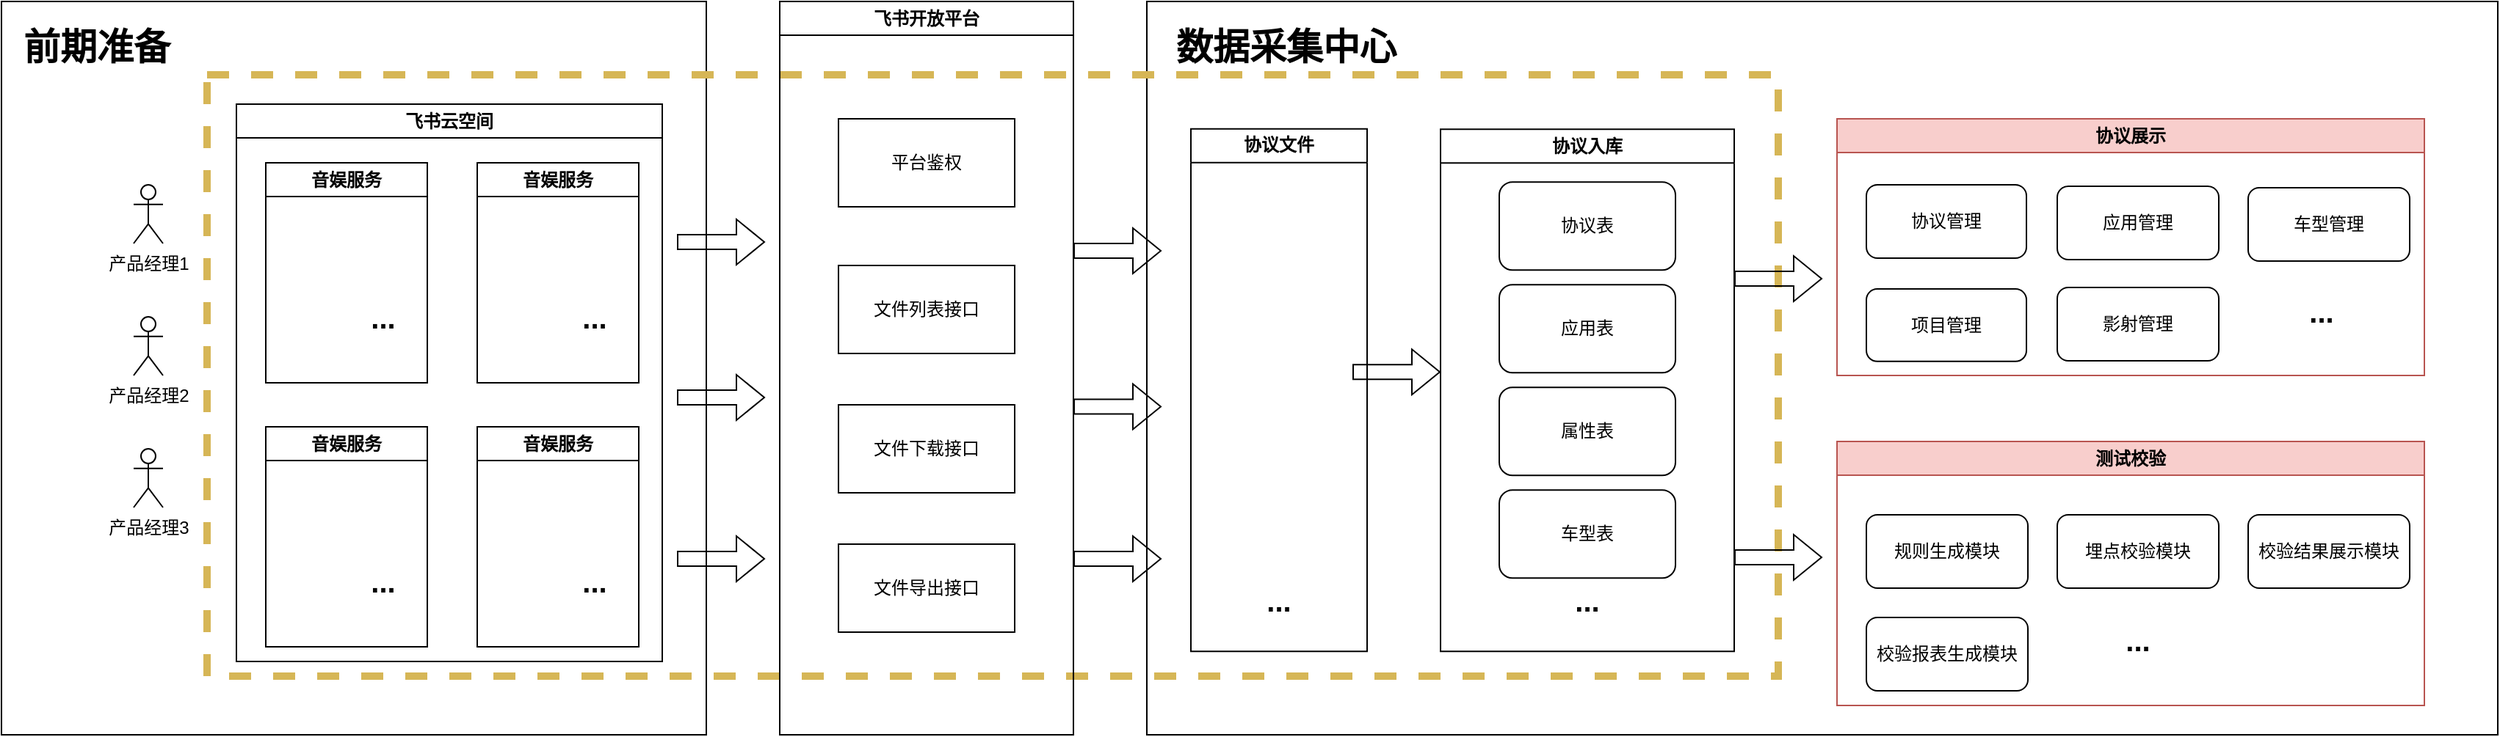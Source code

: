<mxfile version="24.4.13" type="github">
  <diagram name="第 1 页" id="gtPtsfxxQcJD_D6CQpxN">
    <mxGraphModel dx="2213" dy="751" grid="1" gridSize="10" guides="1" tooltips="1" connect="1" arrows="1" fold="1" page="1" pageScale="1" pageWidth="827" pageHeight="1169" math="0" shadow="0">
      <root>
        <mxCell id="0" />
        <mxCell id="1" parent="0" />
        <mxCell id="Q3LvcjX7S6S3V1YWFmd--49" value="" style="rounded=0;whiteSpace=wrap;html=1;" vertex="1" parent="1">
          <mxGeometry x="760" y="60" width="920" height="500" as="geometry" />
        </mxCell>
        <mxCell id="Q3LvcjX7S6S3V1YWFmd--1" value="" style="rounded=0;whiteSpace=wrap;html=1;" vertex="1" parent="1">
          <mxGeometry x="-20" y="60" width="480" height="500" as="geometry" />
        </mxCell>
        <mxCell id="Q3LvcjX7S6S3V1YWFmd--38" value="" style="rounded=0;whiteSpace=wrap;html=1;dashed=1;fillColor=none;strokeColor=#D6B656;strokeWidth=5;" vertex="1" parent="1">
          <mxGeometry x="120" y="110" width="1070" height="410" as="geometry" />
        </mxCell>
        <mxCell id="Q3LvcjX7S6S3V1YWFmd--2" value="前期准备" style="text;html=1;align=center;verticalAlign=middle;whiteSpace=wrap;rounded=0;fontSize=25;fontStyle=1" vertex="1" parent="1">
          <mxGeometry x="-10" y="70" width="110" height="40" as="geometry" />
        </mxCell>
        <mxCell id="Q3LvcjX7S6S3V1YWFmd--3" value="产品经理1" style="shape=umlActor;verticalLabelPosition=bottom;verticalAlign=top;html=1;outlineConnect=0;" vertex="1" parent="1">
          <mxGeometry x="70" y="185" width="20" height="40" as="geometry" />
        </mxCell>
        <mxCell id="Q3LvcjX7S6S3V1YWFmd--4" value="产品经理2" style="shape=umlActor;verticalLabelPosition=bottom;verticalAlign=top;html=1;outlineConnect=0;" vertex="1" parent="1">
          <mxGeometry x="70" y="275" width="20" height="40" as="geometry" />
        </mxCell>
        <mxCell id="Q3LvcjX7S6S3V1YWFmd--5" value="产品经理3" style="shape=umlActor;verticalLabelPosition=bottom;verticalAlign=top;html=1;outlineConnect=0;" vertex="1" parent="1">
          <mxGeometry x="70" y="365" width="20" height="40" as="geometry" />
        </mxCell>
        <mxCell id="Q3LvcjX7S6S3V1YWFmd--8" value="飞书云空间" style="swimlane;whiteSpace=wrap;html=1;" vertex="1" parent="1">
          <mxGeometry x="140" y="130" width="290" height="380" as="geometry" />
        </mxCell>
        <mxCell id="Q3LvcjX7S6S3V1YWFmd--15" value="&lt;div data-docx-has-block-data=&quot;false&quot; data-page-id=&quot;KmWydGmUHowHJjxCStrc0KbEnId&quot;&gt;&lt;div class=&quot;old-record-id-EwjZdsNd7ogasyxm0fHcLIIcn7b&quot;&gt;音娱服务&lt;/div&gt;&lt;/div&gt;&lt;span class=&quot;lark-record-clipboard&quot; data-lark-record-format=&quot;docx/text&quot; data-lark-record-data=&quot;{&amp;quot;rootId&amp;quot;:&amp;quot;KmWydGmUHowHJjxCStrc0KbEnId&amp;quot;,&amp;quot;text&amp;quot;:{&amp;quot;initialAttributedTexts&amp;quot;:{&amp;quot;text&amp;quot;:{&amp;quot;0&amp;quot;:&amp;quot;音娱服务&amp;quot;},&amp;quot;attribs&amp;quot;:{&amp;quot;0&amp;quot;:&amp;quot;*0+4&amp;quot;}},&amp;quot;apool&amp;quot;:{&amp;quot;numToAttrib&amp;quot;:{&amp;quot;0&amp;quot;:[&amp;quot;author&amp;quot;,&amp;quot;7267377181251649539&amp;quot;]},&amp;quot;nextNum&amp;quot;:1}},&amp;quot;type&amp;quot;:&amp;quot;text&amp;quot;,&amp;quot;referenceRecordMap&amp;quot;:{},&amp;quot;extra&amp;quot;:{&amp;quot;channel&amp;quot;:&amp;quot;saas&amp;quot;,&amp;quot;mention_page_title&amp;quot;:{},&amp;quot;external_mention_url&amp;quot;:{}},&amp;quot;isKeepQuoteContainer&amp;quot;:false,&amp;quot;isFromCode&amp;quot;:false,&amp;quot;selection&amp;quot;:[{&amp;quot;id&amp;quot;:535,&amp;quot;type&amp;quot;:&amp;quot;text&amp;quot;,&amp;quot;selection&amp;quot;:{&amp;quot;start&amp;quot;:0,&amp;quot;end&amp;quot;:4},&amp;quot;recordId&amp;quot;:&amp;quot;EwjZdsNd7ogasyxm0fHcLIIcn7b&amp;quot;}],&amp;quot;payloadMap&amp;quot;:{},&amp;quot;isCut&amp;quot;:false}&quot;&gt;&lt;/span&gt;" style="swimlane;whiteSpace=wrap;html=1;" vertex="1" parent="Q3LvcjX7S6S3V1YWFmd--8">
          <mxGeometry x="20" y="40" width="110" height="150" as="geometry" />
        </mxCell>
        <mxCell id="Q3LvcjX7S6S3V1YWFmd--17" value="" style="shape=image;html=1;verticalAlign=top;verticalLabelPosition=bottom;labelBackgroundColor=#ffffff;imageAspect=0;aspect=fixed;image=https://cdn3.iconfinder.com/data/icons/document-icons-2/30/647702-excel-128.png" vertex="1" parent="Q3LvcjX7S6S3V1YWFmd--15">
          <mxGeometry x="60" y="40" width="40" height="40" as="geometry" />
        </mxCell>
        <mxCell id="Q3LvcjX7S6S3V1YWFmd--19" value="..." style="text;html=1;align=center;verticalAlign=middle;whiteSpace=wrap;rounded=0;fontStyle=1;fontSize=20;" vertex="1" parent="Q3LvcjX7S6S3V1YWFmd--15">
          <mxGeometry x="50" y="90" width="60" height="30" as="geometry" />
        </mxCell>
        <mxCell id="Q3LvcjX7S6S3V1YWFmd--16" value="" style="shape=image;html=1;verticalAlign=top;verticalLabelPosition=bottom;labelBackgroundColor=#ffffff;imageAspect=0;aspect=fixed;image=https://cdn3.iconfinder.com/data/icons/document-icons-2/30/647702-excel-128.png" vertex="1" parent="1">
          <mxGeometry x="170" y="210" width="40" height="40" as="geometry" />
        </mxCell>
        <mxCell id="Q3LvcjX7S6S3V1YWFmd--18" value="" style="shape=image;html=1;verticalAlign=top;verticalLabelPosition=bottom;labelBackgroundColor=#ffffff;imageAspect=0;aspect=fixed;image=https://cdn3.iconfinder.com/data/icons/document-icons-2/30/647702-excel-128.png" vertex="1" parent="1">
          <mxGeometry x="170" y="260" width="40" height="40" as="geometry" />
        </mxCell>
        <mxCell id="Q3LvcjX7S6S3V1YWFmd--23" value="&lt;div data-docx-has-block-data=&quot;false&quot; data-page-id=&quot;KmWydGmUHowHJjxCStrc0KbEnId&quot;&gt;&lt;div class=&quot;old-record-id-EwjZdsNd7ogasyxm0fHcLIIcn7b&quot;&gt;音娱服务&lt;/div&gt;&lt;/div&gt;&lt;span class=&quot;lark-record-clipboard&quot; data-lark-record-format=&quot;docx/text&quot; data-lark-record-data=&quot;{&amp;quot;rootId&amp;quot;:&amp;quot;KmWydGmUHowHJjxCStrc0KbEnId&amp;quot;,&amp;quot;text&amp;quot;:{&amp;quot;initialAttributedTexts&amp;quot;:{&amp;quot;text&amp;quot;:{&amp;quot;0&amp;quot;:&amp;quot;音娱服务&amp;quot;},&amp;quot;attribs&amp;quot;:{&amp;quot;0&amp;quot;:&amp;quot;*0+4&amp;quot;}},&amp;quot;apool&amp;quot;:{&amp;quot;numToAttrib&amp;quot;:{&amp;quot;0&amp;quot;:[&amp;quot;author&amp;quot;,&amp;quot;7267377181251649539&amp;quot;]},&amp;quot;nextNum&amp;quot;:1}},&amp;quot;type&amp;quot;:&amp;quot;text&amp;quot;,&amp;quot;referenceRecordMap&amp;quot;:{},&amp;quot;extra&amp;quot;:{&amp;quot;channel&amp;quot;:&amp;quot;saas&amp;quot;,&amp;quot;mention_page_title&amp;quot;:{},&amp;quot;external_mention_url&amp;quot;:{}},&amp;quot;isKeepQuoteContainer&amp;quot;:false,&amp;quot;isFromCode&amp;quot;:false,&amp;quot;selection&amp;quot;:[{&amp;quot;id&amp;quot;:535,&amp;quot;type&amp;quot;:&amp;quot;text&amp;quot;,&amp;quot;selection&amp;quot;:{&amp;quot;start&amp;quot;:0,&amp;quot;end&amp;quot;:4},&amp;quot;recordId&amp;quot;:&amp;quot;EwjZdsNd7ogasyxm0fHcLIIcn7b&amp;quot;}],&amp;quot;payloadMap&amp;quot;:{},&amp;quot;isCut&amp;quot;:false}&quot;&gt;&lt;/span&gt;" style="swimlane;whiteSpace=wrap;html=1;" vertex="1" parent="1">
          <mxGeometry x="304" y="170" width="110" height="150" as="geometry" />
        </mxCell>
        <mxCell id="Q3LvcjX7S6S3V1YWFmd--24" value="" style="shape=image;html=1;verticalAlign=top;verticalLabelPosition=bottom;labelBackgroundColor=#ffffff;imageAspect=0;aspect=fixed;image=https://cdn3.iconfinder.com/data/icons/document-icons-2/30/647702-excel-128.png" vertex="1" parent="Q3LvcjX7S6S3V1YWFmd--23">
          <mxGeometry x="60" y="40" width="40" height="40" as="geometry" />
        </mxCell>
        <mxCell id="Q3LvcjX7S6S3V1YWFmd--25" value="..." style="text;html=1;align=center;verticalAlign=middle;whiteSpace=wrap;rounded=0;fontStyle=1;fontSize=20;" vertex="1" parent="Q3LvcjX7S6S3V1YWFmd--23">
          <mxGeometry x="50" y="90" width="60" height="30" as="geometry" />
        </mxCell>
        <mxCell id="Q3LvcjX7S6S3V1YWFmd--26" value="" style="shape=image;html=1;verticalAlign=top;verticalLabelPosition=bottom;labelBackgroundColor=#ffffff;imageAspect=0;aspect=fixed;image=https://cdn3.iconfinder.com/data/icons/document-icons-2/30/647702-excel-128.png" vertex="1" parent="1">
          <mxGeometry x="320" y="210" width="40" height="40" as="geometry" />
        </mxCell>
        <mxCell id="Q3LvcjX7S6S3V1YWFmd--27" value="" style="shape=image;html=1;verticalAlign=top;verticalLabelPosition=bottom;labelBackgroundColor=#ffffff;imageAspect=0;aspect=fixed;image=https://cdn3.iconfinder.com/data/icons/document-icons-2/30/647702-excel-128.png" vertex="1" parent="1">
          <mxGeometry x="320" y="260" width="40" height="40" as="geometry" />
        </mxCell>
        <mxCell id="Q3LvcjX7S6S3V1YWFmd--28" value="&lt;div data-docx-has-block-data=&quot;false&quot; data-page-id=&quot;KmWydGmUHowHJjxCStrc0KbEnId&quot;&gt;&lt;div class=&quot;old-record-id-EwjZdsNd7ogasyxm0fHcLIIcn7b&quot;&gt;音娱服务&lt;/div&gt;&lt;/div&gt;&lt;span class=&quot;lark-record-clipboard&quot; data-lark-record-format=&quot;docx/text&quot; data-lark-record-data=&quot;{&amp;quot;rootId&amp;quot;:&amp;quot;KmWydGmUHowHJjxCStrc0KbEnId&amp;quot;,&amp;quot;text&amp;quot;:{&amp;quot;initialAttributedTexts&amp;quot;:{&amp;quot;text&amp;quot;:{&amp;quot;0&amp;quot;:&amp;quot;音娱服务&amp;quot;},&amp;quot;attribs&amp;quot;:{&amp;quot;0&amp;quot;:&amp;quot;*0+4&amp;quot;}},&amp;quot;apool&amp;quot;:{&amp;quot;numToAttrib&amp;quot;:{&amp;quot;0&amp;quot;:[&amp;quot;author&amp;quot;,&amp;quot;7267377181251649539&amp;quot;]},&amp;quot;nextNum&amp;quot;:1}},&amp;quot;type&amp;quot;:&amp;quot;text&amp;quot;,&amp;quot;referenceRecordMap&amp;quot;:{},&amp;quot;extra&amp;quot;:{&amp;quot;channel&amp;quot;:&amp;quot;saas&amp;quot;,&amp;quot;mention_page_title&amp;quot;:{},&amp;quot;external_mention_url&amp;quot;:{}},&amp;quot;isKeepQuoteContainer&amp;quot;:false,&amp;quot;isFromCode&amp;quot;:false,&amp;quot;selection&amp;quot;:[{&amp;quot;id&amp;quot;:535,&amp;quot;type&amp;quot;:&amp;quot;text&amp;quot;,&amp;quot;selection&amp;quot;:{&amp;quot;start&amp;quot;:0,&amp;quot;end&amp;quot;:4},&amp;quot;recordId&amp;quot;:&amp;quot;EwjZdsNd7ogasyxm0fHcLIIcn7b&amp;quot;}],&amp;quot;payloadMap&amp;quot;:{},&amp;quot;isCut&amp;quot;:false}&quot;&gt;&lt;/span&gt;" style="swimlane;whiteSpace=wrap;html=1;" vertex="1" parent="1">
          <mxGeometry x="160" y="350" width="110" height="150" as="geometry" />
        </mxCell>
        <mxCell id="Q3LvcjX7S6S3V1YWFmd--29" value="" style="shape=image;html=1;verticalAlign=top;verticalLabelPosition=bottom;labelBackgroundColor=#ffffff;imageAspect=0;aspect=fixed;image=https://cdn3.iconfinder.com/data/icons/document-icons-2/30/647702-excel-128.png" vertex="1" parent="Q3LvcjX7S6S3V1YWFmd--28">
          <mxGeometry x="60" y="40" width="40" height="40" as="geometry" />
        </mxCell>
        <mxCell id="Q3LvcjX7S6S3V1YWFmd--30" value="..." style="text;html=1;align=center;verticalAlign=middle;whiteSpace=wrap;rounded=0;fontStyle=1;fontSize=20;" vertex="1" parent="Q3LvcjX7S6S3V1YWFmd--28">
          <mxGeometry x="50" y="90" width="60" height="30" as="geometry" />
        </mxCell>
        <mxCell id="Q3LvcjX7S6S3V1YWFmd--31" value="" style="shape=image;html=1;verticalAlign=top;verticalLabelPosition=bottom;labelBackgroundColor=#ffffff;imageAspect=0;aspect=fixed;image=https://cdn3.iconfinder.com/data/icons/document-icons-2/30/647702-excel-128.png" vertex="1" parent="1">
          <mxGeometry x="170" y="390" width="40" height="40" as="geometry" />
        </mxCell>
        <mxCell id="Q3LvcjX7S6S3V1YWFmd--32" value="" style="shape=image;html=1;verticalAlign=top;verticalLabelPosition=bottom;labelBackgroundColor=#ffffff;imageAspect=0;aspect=fixed;image=https://cdn3.iconfinder.com/data/icons/document-icons-2/30/647702-excel-128.png" vertex="1" parent="1">
          <mxGeometry x="170" y="440" width="40" height="40" as="geometry" />
        </mxCell>
        <mxCell id="Q3LvcjX7S6S3V1YWFmd--33" value="&lt;div data-docx-has-block-data=&quot;false&quot; data-page-id=&quot;KmWydGmUHowHJjxCStrc0KbEnId&quot;&gt;&lt;div class=&quot;old-record-id-EwjZdsNd7ogasyxm0fHcLIIcn7b&quot;&gt;音娱服务&lt;/div&gt;&lt;/div&gt;&lt;span class=&quot;lark-record-clipboard&quot; data-lark-record-format=&quot;docx/text&quot; data-lark-record-data=&quot;{&amp;quot;rootId&amp;quot;:&amp;quot;KmWydGmUHowHJjxCStrc0KbEnId&amp;quot;,&amp;quot;text&amp;quot;:{&amp;quot;initialAttributedTexts&amp;quot;:{&amp;quot;text&amp;quot;:{&amp;quot;0&amp;quot;:&amp;quot;音娱服务&amp;quot;},&amp;quot;attribs&amp;quot;:{&amp;quot;0&amp;quot;:&amp;quot;*0+4&amp;quot;}},&amp;quot;apool&amp;quot;:{&amp;quot;numToAttrib&amp;quot;:{&amp;quot;0&amp;quot;:[&amp;quot;author&amp;quot;,&amp;quot;7267377181251649539&amp;quot;]},&amp;quot;nextNum&amp;quot;:1}},&amp;quot;type&amp;quot;:&amp;quot;text&amp;quot;,&amp;quot;referenceRecordMap&amp;quot;:{},&amp;quot;extra&amp;quot;:{&amp;quot;channel&amp;quot;:&amp;quot;saas&amp;quot;,&amp;quot;mention_page_title&amp;quot;:{},&amp;quot;external_mention_url&amp;quot;:{}},&amp;quot;isKeepQuoteContainer&amp;quot;:false,&amp;quot;isFromCode&amp;quot;:false,&amp;quot;selection&amp;quot;:[{&amp;quot;id&amp;quot;:535,&amp;quot;type&amp;quot;:&amp;quot;text&amp;quot;,&amp;quot;selection&amp;quot;:{&amp;quot;start&amp;quot;:0,&amp;quot;end&amp;quot;:4},&amp;quot;recordId&amp;quot;:&amp;quot;EwjZdsNd7ogasyxm0fHcLIIcn7b&amp;quot;}],&amp;quot;payloadMap&amp;quot;:{},&amp;quot;isCut&amp;quot;:false}&quot;&gt;&lt;/span&gt;" style="swimlane;whiteSpace=wrap;html=1;" vertex="1" parent="1">
          <mxGeometry x="304" y="350" width="110" height="150" as="geometry" />
        </mxCell>
        <mxCell id="Q3LvcjX7S6S3V1YWFmd--34" value="" style="shape=image;html=1;verticalAlign=top;verticalLabelPosition=bottom;labelBackgroundColor=#ffffff;imageAspect=0;aspect=fixed;image=https://cdn3.iconfinder.com/data/icons/document-icons-2/30/647702-excel-128.png" vertex="1" parent="Q3LvcjX7S6S3V1YWFmd--33">
          <mxGeometry x="60" y="40" width="40" height="40" as="geometry" />
        </mxCell>
        <mxCell id="Q3LvcjX7S6S3V1YWFmd--35" value="..." style="text;html=1;align=center;verticalAlign=middle;whiteSpace=wrap;rounded=0;fontStyle=1;fontSize=20;" vertex="1" parent="Q3LvcjX7S6S3V1YWFmd--33">
          <mxGeometry x="50" y="90" width="60" height="30" as="geometry" />
        </mxCell>
        <mxCell id="Q3LvcjX7S6S3V1YWFmd--36" value="" style="shape=image;html=1;verticalAlign=top;verticalLabelPosition=bottom;labelBackgroundColor=#ffffff;imageAspect=0;aspect=fixed;image=https://cdn3.iconfinder.com/data/icons/document-icons-2/30/647702-excel-128.png" vertex="1" parent="1">
          <mxGeometry x="314" y="390" width="40" height="40" as="geometry" />
        </mxCell>
        <mxCell id="Q3LvcjX7S6S3V1YWFmd--37" value="" style="shape=image;html=1;verticalAlign=top;verticalLabelPosition=bottom;labelBackgroundColor=#ffffff;imageAspect=0;aspect=fixed;image=https://cdn3.iconfinder.com/data/icons/document-icons-2/30/647702-excel-128.png" vertex="1" parent="1">
          <mxGeometry x="314" y="440" width="40" height="40" as="geometry" />
        </mxCell>
        <mxCell id="Q3LvcjX7S6S3V1YWFmd--41" value="飞书开放平台" style="swimlane;whiteSpace=wrap;html=1;" vertex="1" parent="1">
          <mxGeometry x="510" y="60" width="200" height="500" as="geometry" />
        </mxCell>
        <mxCell id="Q3LvcjX7S6S3V1YWFmd--42" value="文件列表接口" style="rounded=0;whiteSpace=wrap;html=1;" vertex="1" parent="Q3LvcjX7S6S3V1YWFmd--41">
          <mxGeometry x="40" y="180" width="120" height="60" as="geometry" />
        </mxCell>
        <mxCell id="Q3LvcjX7S6S3V1YWFmd--43" value="文件下载接口" style="rounded=0;whiteSpace=wrap;html=1;" vertex="1" parent="Q3LvcjX7S6S3V1YWFmd--41">
          <mxGeometry x="40" y="275" width="120" height="60" as="geometry" />
        </mxCell>
        <mxCell id="Q3LvcjX7S6S3V1YWFmd--44" value="文件导出接口" style="rounded=0;whiteSpace=wrap;html=1;" vertex="1" parent="Q3LvcjX7S6S3V1YWFmd--41">
          <mxGeometry x="40" y="370" width="120" height="60" as="geometry" />
        </mxCell>
        <mxCell id="Q3LvcjX7S6S3V1YWFmd--45" value="平台鉴权" style="rounded=0;whiteSpace=wrap;html=1;" vertex="1" parent="1">
          <mxGeometry x="550" y="140" width="120" height="60" as="geometry" />
        </mxCell>
        <mxCell id="Q3LvcjX7S6S3V1YWFmd--46" value="" style="shape=flexArrow;endArrow=classic;html=1;rounded=0;" edge="1" parent="1">
          <mxGeometry width="50" height="50" relative="1" as="geometry">
            <mxPoint x="440" y="224" as="sourcePoint" />
            <mxPoint x="500" y="224" as="targetPoint" />
          </mxGeometry>
        </mxCell>
        <mxCell id="Q3LvcjX7S6S3V1YWFmd--47" value="" style="shape=flexArrow;endArrow=classic;html=1;rounded=0;" edge="1" parent="1">
          <mxGeometry width="50" height="50" relative="1" as="geometry">
            <mxPoint x="440" y="330" as="sourcePoint" />
            <mxPoint x="500" y="330" as="targetPoint" />
          </mxGeometry>
        </mxCell>
        <mxCell id="Q3LvcjX7S6S3V1YWFmd--48" value="" style="shape=flexArrow;endArrow=classic;html=1;rounded=0;" edge="1" parent="1">
          <mxGeometry width="50" height="50" relative="1" as="geometry">
            <mxPoint x="440" y="440" as="sourcePoint" />
            <mxPoint x="500" y="440" as="targetPoint" />
          </mxGeometry>
        </mxCell>
        <mxCell id="Q3LvcjX7S6S3V1YWFmd--50" value="数据采集中心" style="text;html=1;align=center;verticalAlign=middle;whiteSpace=wrap;rounded=0;fontSize=25;fontStyle=1" vertex="1" parent="1">
          <mxGeometry x="770" y="70" width="170" height="40" as="geometry" />
        </mxCell>
        <mxCell id="Q3LvcjX7S6S3V1YWFmd--53" value="协议文件" style="swimlane;whiteSpace=wrap;html=1;" vertex="1" parent="1">
          <mxGeometry x="790" y="146.88" width="120" height="356.25" as="geometry" />
        </mxCell>
        <mxCell id="Q3LvcjX7S6S3V1YWFmd--54" value="" style="shape=image;html=1;verticalAlign=top;verticalLabelPosition=bottom;labelBackgroundColor=#ffffff;imageAspect=0;aspect=fixed;image=https://cdn3.iconfinder.com/data/icons/document-icons-2/30/647702-excel-128.png" vertex="1" parent="Q3LvcjX7S6S3V1YWFmd--53">
          <mxGeometry x="40" y="42.5" width="40" height="40" as="geometry" />
        </mxCell>
        <mxCell id="Q3LvcjX7S6S3V1YWFmd--57" value="" style="shape=image;html=1;verticalAlign=top;verticalLabelPosition=bottom;labelBackgroundColor=#ffffff;imageAspect=0;aspect=fixed;image=https://cdn3.iconfinder.com/data/icons/document-icons-2/30/647702-excel-128.png" vertex="1" parent="Q3LvcjX7S6S3V1YWFmd--53">
          <mxGeometry x="40" y="252.5" width="40" height="40" as="geometry" />
        </mxCell>
        <mxCell id="Q3LvcjX7S6S3V1YWFmd--69" value="..." style="text;html=1;align=center;verticalAlign=middle;whiteSpace=wrap;rounded=0;fontStyle=1;fontSize=20;" vertex="1" parent="Q3LvcjX7S6S3V1YWFmd--53">
          <mxGeometry x="30" y="306.25" width="60" height="30" as="geometry" />
        </mxCell>
        <mxCell id="Q3LvcjX7S6S3V1YWFmd--55" value="" style="shape=image;html=1;verticalAlign=top;verticalLabelPosition=bottom;labelBackgroundColor=#ffffff;imageAspect=0;aspect=fixed;image=https://cdn3.iconfinder.com/data/icons/document-icons-2/30/647702-excel-128.png" vertex="1" parent="1">
          <mxGeometry x="830" y="259.38" width="40" height="40" as="geometry" />
        </mxCell>
        <mxCell id="Q3LvcjX7S6S3V1YWFmd--56" value="" style="shape=image;html=1;verticalAlign=top;verticalLabelPosition=bottom;labelBackgroundColor=#ffffff;imageAspect=0;aspect=fixed;image=https://cdn3.iconfinder.com/data/icons/document-icons-2/30/647702-excel-128.png" vertex="1" parent="1">
          <mxGeometry x="830" y="329.38" width="40" height="40" as="geometry" />
        </mxCell>
        <mxCell id="Q3LvcjX7S6S3V1YWFmd--59" value="" style="shape=flexArrow;endArrow=classic;html=1;rounded=0;" edge="1" parent="1">
          <mxGeometry width="50" height="50" relative="1" as="geometry">
            <mxPoint x="710" y="336.25" as="sourcePoint" />
            <mxPoint x="770" y="336.25" as="targetPoint" />
          </mxGeometry>
        </mxCell>
        <mxCell id="Q3LvcjX7S6S3V1YWFmd--60" value="" style="shape=flexArrow;endArrow=classic;html=1;rounded=0;" edge="1" parent="1">
          <mxGeometry width="50" height="50" relative="1" as="geometry">
            <mxPoint x="710" y="440" as="sourcePoint" />
            <mxPoint x="770" y="440" as="targetPoint" />
          </mxGeometry>
        </mxCell>
        <mxCell id="Q3LvcjX7S6S3V1YWFmd--63" value="协议入库" style="swimlane;whiteSpace=wrap;html=1;startSize=23;" vertex="1" parent="1">
          <mxGeometry x="960" y="147.13" width="200" height="356" as="geometry" />
        </mxCell>
        <mxCell id="Q3LvcjX7S6S3V1YWFmd--64" value="协议表" style="rounded=1;whiteSpace=wrap;html=1;" vertex="1" parent="Q3LvcjX7S6S3V1YWFmd--63">
          <mxGeometry x="40" y="36" width="120" height="60" as="geometry" />
        </mxCell>
        <mxCell id="Q3LvcjX7S6S3V1YWFmd--65" value="应用表" style="rounded=1;whiteSpace=wrap;html=1;" vertex="1" parent="Q3LvcjX7S6S3V1YWFmd--63">
          <mxGeometry x="40" y="106" width="120" height="60" as="geometry" />
        </mxCell>
        <mxCell id="Q3LvcjX7S6S3V1YWFmd--66" value="属性表" style="rounded=1;whiteSpace=wrap;html=1;" vertex="1" parent="Q3LvcjX7S6S3V1YWFmd--63">
          <mxGeometry x="40" y="176" width="120" height="60" as="geometry" />
        </mxCell>
        <mxCell id="Q3LvcjX7S6S3V1YWFmd--68" value="车型表" style="rounded=1;whiteSpace=wrap;html=1;" vertex="1" parent="Q3LvcjX7S6S3V1YWFmd--63">
          <mxGeometry x="40" y="246" width="120" height="60" as="geometry" />
        </mxCell>
        <mxCell id="Q3LvcjX7S6S3V1YWFmd--70" value="..." style="text;html=1;align=center;verticalAlign=middle;whiteSpace=wrap;rounded=0;fontStyle=1;fontSize=20;" vertex="1" parent="Q3LvcjX7S6S3V1YWFmd--63">
          <mxGeometry x="70" y="306" width="60" height="30" as="geometry" />
        </mxCell>
        <mxCell id="Q3LvcjX7S6S3V1YWFmd--62" value="" style="shape=flexArrow;endArrow=classic;html=1;rounded=0;" edge="1" parent="1">
          <mxGeometry width="50" height="50" relative="1" as="geometry">
            <mxPoint x="900" y="312.63" as="sourcePoint" />
            <mxPoint x="960" y="312.63" as="targetPoint" />
          </mxGeometry>
        </mxCell>
        <mxCell id="Q3LvcjX7S6S3V1YWFmd--58" value="" style="shape=flexArrow;endArrow=classic;html=1;rounded=0;" edge="1" parent="1">
          <mxGeometry width="50" height="50" relative="1" as="geometry">
            <mxPoint x="710" y="230" as="sourcePoint" />
            <mxPoint x="770" y="230" as="targetPoint" />
          </mxGeometry>
        </mxCell>
        <mxCell id="Q3LvcjX7S6S3V1YWFmd--71" value="协议展示" style="swimlane;whiteSpace=wrap;html=1;fillColor=#f8cecc;strokeColor=#b85450;" vertex="1" parent="1">
          <mxGeometry x="1230" y="140" width="400" height="175" as="geometry" />
        </mxCell>
        <mxCell id="Q3LvcjX7S6S3V1YWFmd--72" value="应用管理" style="rounded=1;whiteSpace=wrap;html=1;" vertex="1" parent="Q3LvcjX7S6S3V1YWFmd--71">
          <mxGeometry x="150" y="46" width="110" height="50" as="geometry" />
        </mxCell>
        <mxCell id="Q3LvcjX7S6S3V1YWFmd--73" value="车型管理" style="rounded=1;whiteSpace=wrap;html=1;" vertex="1" parent="Q3LvcjX7S6S3V1YWFmd--71">
          <mxGeometry x="280" y="47" width="110" height="50" as="geometry" />
        </mxCell>
        <mxCell id="Q3LvcjX7S6S3V1YWFmd--87" value="影射管理" style="rounded=1;whiteSpace=wrap;html=1;" vertex="1" parent="Q3LvcjX7S6S3V1YWFmd--71">
          <mxGeometry x="150" y="115" width="110" height="50" as="geometry" />
        </mxCell>
        <mxCell id="Q3LvcjX7S6S3V1YWFmd--75" value="测试校验" style="swimlane;whiteSpace=wrap;html=1;fillColor=#f8cecc;strokeColor=#b85450;" vertex="1" parent="1">
          <mxGeometry x="1230" y="360" width="400" height="180" as="geometry" />
        </mxCell>
        <mxCell id="Q3LvcjX7S6S3V1YWFmd--76" value="规则生成模块" style="rounded=1;whiteSpace=wrap;html=1;" vertex="1" parent="Q3LvcjX7S6S3V1YWFmd--75">
          <mxGeometry x="20" y="50" width="110" height="50" as="geometry" />
        </mxCell>
        <mxCell id="Q3LvcjX7S6S3V1YWFmd--77" value="校验结果展示模块" style="rounded=1;whiteSpace=wrap;html=1;" vertex="1" parent="Q3LvcjX7S6S3V1YWFmd--75">
          <mxGeometry x="280" y="50" width="110" height="50" as="geometry" />
        </mxCell>
        <mxCell id="Q3LvcjX7S6S3V1YWFmd--82" value="校验报表生成模块" style="rounded=1;whiteSpace=wrap;html=1;" vertex="1" parent="Q3LvcjX7S6S3V1YWFmd--75">
          <mxGeometry x="20" y="120" width="110" height="50" as="geometry" />
        </mxCell>
        <mxCell id="Q3LvcjX7S6S3V1YWFmd--79" value="协议管理" style="rounded=1;whiteSpace=wrap;html=1;" vertex="1" parent="1">
          <mxGeometry x="1250" y="185" width="109" height="50" as="geometry" />
        </mxCell>
        <mxCell id="Q3LvcjX7S6S3V1YWFmd--80" value="项目管理" style="rounded=1;whiteSpace=wrap;html=1;" vertex="1" parent="1">
          <mxGeometry x="1250" y="256" width="109" height="49.38" as="geometry" />
        </mxCell>
        <mxCell id="Q3LvcjX7S6S3V1YWFmd--81" value="埋点校验模块" style="rounded=1;whiteSpace=wrap;html=1;" vertex="1" parent="1">
          <mxGeometry x="1380" y="410" width="110" height="50" as="geometry" />
        </mxCell>
        <mxCell id="Q3LvcjX7S6S3V1YWFmd--85" value="" style="shape=flexArrow;endArrow=classic;html=1;rounded=0;entryX=0.94;entryY=0.279;entryDx=0;entryDy=0;entryPerimeter=0;" edge="1" parent="1">
          <mxGeometry width="50" height="50" relative="1" as="geometry">
            <mxPoint x="1160" y="439" as="sourcePoint" />
            <mxPoint x="1220" y="439" as="targetPoint" />
          </mxGeometry>
        </mxCell>
        <mxCell id="Q3LvcjX7S6S3V1YWFmd--86" value="" style="shape=flexArrow;endArrow=classic;html=1;rounded=0;entryX=0.94;entryY=0.279;entryDx=0;entryDy=0;entryPerimeter=0;" edge="1" parent="1">
          <mxGeometry width="50" height="50" relative="1" as="geometry">
            <mxPoint x="1160" y="249" as="sourcePoint" />
            <mxPoint x="1220" y="249" as="targetPoint" />
          </mxGeometry>
        </mxCell>
        <mxCell id="Q3LvcjX7S6S3V1YWFmd--88" value="..." style="text;html=1;align=center;verticalAlign=middle;whiteSpace=wrap;rounded=0;fontStyle=1;fontSize=20;" vertex="1" parent="1">
          <mxGeometry x="1530" y="256" width="60" height="30" as="geometry" />
        </mxCell>
        <mxCell id="Q3LvcjX7S6S3V1YWFmd--89" value="..." style="text;html=1;align=center;verticalAlign=middle;whiteSpace=wrap;rounded=0;fontStyle=1;fontSize=20;" vertex="1" parent="1">
          <mxGeometry x="1405" y="480" width="60" height="30" as="geometry" />
        </mxCell>
      </root>
    </mxGraphModel>
  </diagram>
</mxfile>
